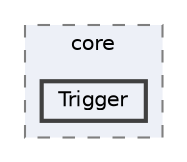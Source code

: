 digraph "techstorm/core/Trigger"
{
 // LATEX_PDF_SIZE
  bgcolor="transparent";
  edge [fontname=Helvetica,fontsize=10,labelfontname=Helvetica,labelfontsize=10];
  node [fontname=Helvetica,fontsize=10,shape=box,height=0.2,width=0.4];
  compound=true
  subgraph clusterdir_cf837ce2acd7da7bca021b6616dd34cf {
    graph [ bgcolor="#edf0f7", pencolor="grey50", label="core", fontname=Helvetica,fontsize=10 style="filled,dashed", URL="dir_cf837ce2acd7da7bca021b6616dd34cf.html",tooltip=""]
  dir_2382e9d4b20a6559ed7f0068f9ee7401 [label="Trigger", fillcolor="#edf0f7", color="grey25", style="filled,bold", URL="dir_2382e9d4b20a6559ed7f0068f9ee7401.html",tooltip=""];
  }
}
